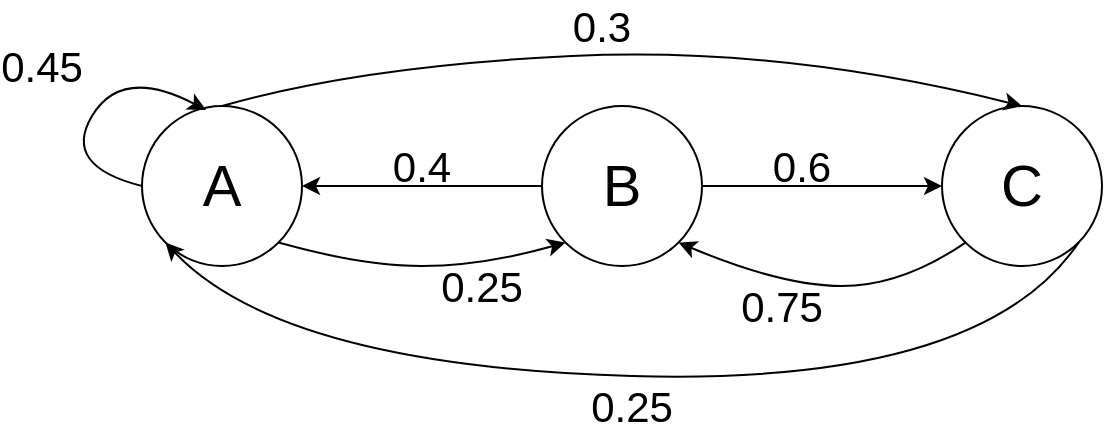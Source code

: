 <mxfile version="14.6.13" type="device"><diagram id="eGgIchT5OJKqtismZE47" name="Page-1"><mxGraphModel dx="1422" dy="822" grid="1" gridSize="10" guides="1" tooltips="1" connect="1" arrows="1" fold="1" page="1" pageScale="1" pageWidth="850" pageHeight="1100" math="0" shadow="0"><root><mxCell id="0"/><mxCell id="1" parent="0"/><mxCell id="0yzMV1WWYSxCFl_FGlOC-1" value="" style="ellipse;whiteSpace=wrap;html=1;aspect=fixed;" vertex="1" parent="1"><mxGeometry x="160" y="80" width="80" height="80" as="geometry"/></mxCell><mxCell id="0yzMV1WWYSxCFl_FGlOC-2" value="" style="ellipse;whiteSpace=wrap;html=1;aspect=fixed;" vertex="1" parent="1"><mxGeometry x="360" y="80" width="80" height="80" as="geometry"/></mxCell><mxCell id="0yzMV1WWYSxCFl_FGlOC-3" value="" style="ellipse;whiteSpace=wrap;html=1;aspect=fixed;" vertex="1" parent="1"><mxGeometry x="560" y="80" width="80" height="80" as="geometry"/></mxCell><mxCell id="0yzMV1WWYSxCFl_FGlOC-4" value="" style="curved=1;endArrow=classic;html=1;exitX=1;exitY=1;exitDx=0;exitDy=0;entryX=0;entryY=1;entryDx=0;entryDy=0;" edge="1" parent="1" source="0yzMV1WWYSxCFl_FGlOC-1" target="0yzMV1WWYSxCFl_FGlOC-2"><mxGeometry width="50" height="50" relative="1" as="geometry"><mxPoint x="570" y="350" as="sourcePoint"/><mxPoint x="620" y="300" as="targetPoint"/><Array as="points"><mxPoint x="270" y="160"/><mxPoint x="330" y="160"/></Array></mxGeometry></mxCell><mxCell id="0yzMV1WWYSxCFl_FGlOC-6" value="" style="curved=1;endArrow=classic;html=1;exitX=0.5;exitY=0;exitDx=0;exitDy=0;entryX=0.5;entryY=0;entryDx=0;entryDy=0;" edge="1" parent="1" source="0yzMV1WWYSxCFl_FGlOC-1" target="0yzMV1WWYSxCFl_FGlOC-3"><mxGeometry width="50" height="50" relative="1" as="geometry"><mxPoint x="570" y="350" as="sourcePoint"/><mxPoint x="620" y="300" as="targetPoint"/><Array as="points"><mxPoint x="270" y="60"/><mxPoint x="480" y="50"/></Array></mxGeometry></mxCell><mxCell id="0yzMV1WWYSxCFl_FGlOC-7" value="" style="endArrow=classic;html=1;exitX=0;exitY=0.5;exitDx=0;exitDy=0;" edge="1" parent="1" source="0yzMV1WWYSxCFl_FGlOC-2" target="0yzMV1WWYSxCFl_FGlOC-1"><mxGeometry width="50" height="50" relative="1" as="geometry"><mxPoint x="570" y="350" as="sourcePoint"/><mxPoint x="620" y="300" as="targetPoint"/></mxGeometry></mxCell><mxCell id="0yzMV1WWYSxCFl_FGlOC-8" value="" style="endArrow=classic;html=1;exitX=1;exitY=0.5;exitDx=0;exitDy=0;entryX=0;entryY=0.5;entryDx=0;entryDy=0;" edge="1" parent="1" source="0yzMV1WWYSxCFl_FGlOC-2" target="0yzMV1WWYSxCFl_FGlOC-3"><mxGeometry width="50" height="50" relative="1" as="geometry"><mxPoint x="570" y="350" as="sourcePoint"/><mxPoint x="620" y="300" as="targetPoint"/></mxGeometry></mxCell><mxCell id="0yzMV1WWYSxCFl_FGlOC-9" value="" style="curved=1;endArrow=classic;html=1;entryX=1;entryY=1;entryDx=0;entryDy=0;exitX=0;exitY=1;exitDx=0;exitDy=0;" edge="1" parent="1" source="0yzMV1WWYSxCFl_FGlOC-3" target="0yzMV1WWYSxCFl_FGlOC-2"><mxGeometry width="50" height="50" relative="1" as="geometry"><mxPoint x="570" y="350" as="sourcePoint"/><mxPoint x="620" y="300" as="targetPoint"/><Array as="points"><mxPoint x="540" y="170"/><mxPoint x="480" y="170"/></Array></mxGeometry></mxCell><mxCell id="0yzMV1WWYSxCFl_FGlOC-10" value="" style="curved=1;endArrow=classic;html=1;exitX=1;exitY=1;exitDx=0;exitDy=0;entryX=0;entryY=1;entryDx=0;entryDy=0;" edge="1" parent="1" source="0yzMV1WWYSxCFl_FGlOC-3" target="0yzMV1WWYSxCFl_FGlOC-1"><mxGeometry width="50" height="50" relative="1" as="geometry"><mxPoint x="570" y="350" as="sourcePoint"/><mxPoint x="620" y="300" as="targetPoint"/><Array as="points"><mxPoint x="580" y="220"/><mxPoint x="230" y="210"/></Array></mxGeometry></mxCell><mxCell id="0yzMV1WWYSxCFl_FGlOC-11" value="0.3" style="text;html=1;strokeColor=none;fillColor=none;align=center;verticalAlign=middle;whiteSpace=wrap;rounded=0;fontSize=21;" vertex="1" parent="1"><mxGeometry x="370" y="30" width="40" height="20" as="geometry"/></mxCell><mxCell id="0yzMV1WWYSxCFl_FGlOC-12" value="0.25" style="text;html=1;strokeColor=none;fillColor=none;align=center;verticalAlign=middle;whiteSpace=wrap;rounded=0;fontSize=21;" vertex="1" parent="1"><mxGeometry x="385" y="220" width="40" height="20" as="geometry"/></mxCell><mxCell id="0yzMV1WWYSxCFl_FGlOC-13" value="0.75" style="text;html=1;strokeColor=none;fillColor=none;align=center;verticalAlign=middle;whiteSpace=wrap;rounded=0;fontSize=21;" vertex="1" parent="1"><mxGeometry x="460" y="170" width="40" height="20" as="geometry"/></mxCell><mxCell id="0yzMV1WWYSxCFl_FGlOC-15" value="" style="curved=1;endArrow=classic;html=1;fontSize=21;exitX=0;exitY=0.5;exitDx=0;exitDy=0;entryX=0.4;entryY=0.025;entryDx=0;entryDy=0;entryPerimeter=0;" edge="1" parent="1" source="0yzMV1WWYSxCFl_FGlOC-1" target="0yzMV1WWYSxCFl_FGlOC-1"><mxGeometry width="50" height="50" relative="1" as="geometry"><mxPoint x="570" y="350" as="sourcePoint"/><mxPoint x="620" y="300" as="targetPoint"/><Array as="points"><mxPoint x="120" y="110"/><mxPoint x="150" y="60"/></Array></mxGeometry></mxCell><mxCell id="0yzMV1WWYSxCFl_FGlOC-16" value="0.45" style="text;html=1;strokeColor=none;fillColor=none;align=center;verticalAlign=middle;whiteSpace=wrap;rounded=0;fontSize=21;" vertex="1" parent="1"><mxGeometry x="90" y="50" width="40" height="20" as="geometry"/></mxCell><mxCell id="0yzMV1WWYSxCFl_FGlOC-17" value="0.25" style="text;html=1;strokeColor=none;fillColor=none;align=center;verticalAlign=middle;whiteSpace=wrap;rounded=0;fontSize=21;" vertex="1" parent="1"><mxGeometry x="310" y="160" width="40" height="20" as="geometry"/></mxCell><mxCell id="0yzMV1WWYSxCFl_FGlOC-18" value="0.6" style="text;html=1;strokeColor=none;fillColor=none;align=center;verticalAlign=middle;whiteSpace=wrap;rounded=0;fontSize=21;" vertex="1" parent="1"><mxGeometry x="470" y="100" width="40" height="20" as="geometry"/></mxCell><mxCell id="0yzMV1WWYSxCFl_FGlOC-19" value="0.4" style="text;html=1;strokeColor=none;fillColor=none;align=center;verticalAlign=middle;whiteSpace=wrap;rounded=0;fontSize=21;" vertex="1" parent="1"><mxGeometry x="280" y="100" width="40" height="20" as="geometry"/></mxCell><mxCell id="0yzMV1WWYSxCFl_FGlOC-20" value="&lt;font style=&quot;font-size: 29px&quot;&gt;A&lt;/font&gt;" style="text;html=1;strokeColor=none;fillColor=none;align=center;verticalAlign=middle;whiteSpace=wrap;rounded=0;fontSize=21;" vertex="1" parent="1"><mxGeometry x="170" y="105" width="60" height="30" as="geometry"/></mxCell><mxCell id="0yzMV1WWYSxCFl_FGlOC-21" value="&lt;span style=&quot;font-size: 29px&quot;&gt;B&lt;/span&gt;" style="text;html=1;strokeColor=none;fillColor=none;align=center;verticalAlign=middle;whiteSpace=wrap;rounded=0;fontSize=21;" vertex="1" parent="1"><mxGeometry x="370" y="105" width="60" height="30" as="geometry"/></mxCell><mxCell id="0yzMV1WWYSxCFl_FGlOC-22" value="&lt;span style=&quot;font-size: 29px&quot;&gt;C&lt;/span&gt;" style="text;html=1;strokeColor=none;fillColor=none;align=center;verticalAlign=middle;whiteSpace=wrap;rounded=0;fontSize=21;" vertex="1" parent="1"><mxGeometry x="570" y="105" width="60" height="30" as="geometry"/></mxCell></root></mxGraphModel></diagram></mxfile>
